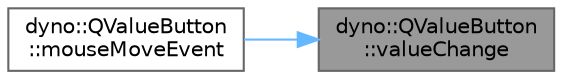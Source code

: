 digraph "dyno::QValueButton::valueChange"
{
 // LATEX_PDF_SIZE
  bgcolor="transparent";
  edge [fontname=Helvetica,fontsize=10,labelfontname=Helvetica,labelfontsize=10];
  node [fontname=Helvetica,fontsize=10,shape=box,height=0.2,width=0.4];
  rankdir="RL";
  Node1 [id="Node000001",label="dyno::QValueButton\l::valueChange",height=0.2,width=0.4,color="gray40", fillcolor="grey60", style="filled", fontcolor="black",tooltip=" "];
  Node1 -> Node2 [id="edge1_Node000001_Node000002",dir="back",color="steelblue1",style="solid",tooltip=" "];
  Node2 [id="Node000002",label="dyno::QValueButton\l::mouseMoveEvent",height=0.2,width=0.4,color="grey40", fillcolor="white", style="filled",URL="$classdyno_1_1_q_value_button.html#a5933bbbb29eed03ed54c315aa3bd526b",tooltip=" "];
}
